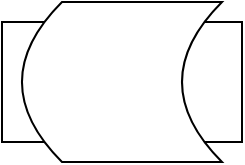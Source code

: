<mxfile version="24.0.7" type="github">
  <diagram name="第 1 页" id="6YtAGA2pLDYQL2xqgKmg">
    <mxGraphModel dx="1050" dy="539" grid="1" gridSize="10" guides="1" tooltips="1" connect="1" arrows="1" fold="1" page="1" pageScale="1" pageWidth="827" pageHeight="1169" math="0" shadow="0">
      <root>
        <mxCell id="0" />
        <mxCell id="1" parent="0" />
        <mxCell id="c_GTYrPAv1IX5h7zrbBX-1" value="" style="rounded=0;whiteSpace=wrap;html=1;" vertex="1" parent="1">
          <mxGeometry x="350" y="250" width="120" height="60" as="geometry" />
        </mxCell>
        <mxCell id="c_GTYrPAv1IX5h7zrbBX-2" value="" style="shape=dataStorage;whiteSpace=wrap;html=1;fixedSize=1;" vertex="1" parent="1">
          <mxGeometry x="360" y="240" width="100" height="80" as="geometry" />
        </mxCell>
      </root>
    </mxGraphModel>
  </diagram>
</mxfile>
